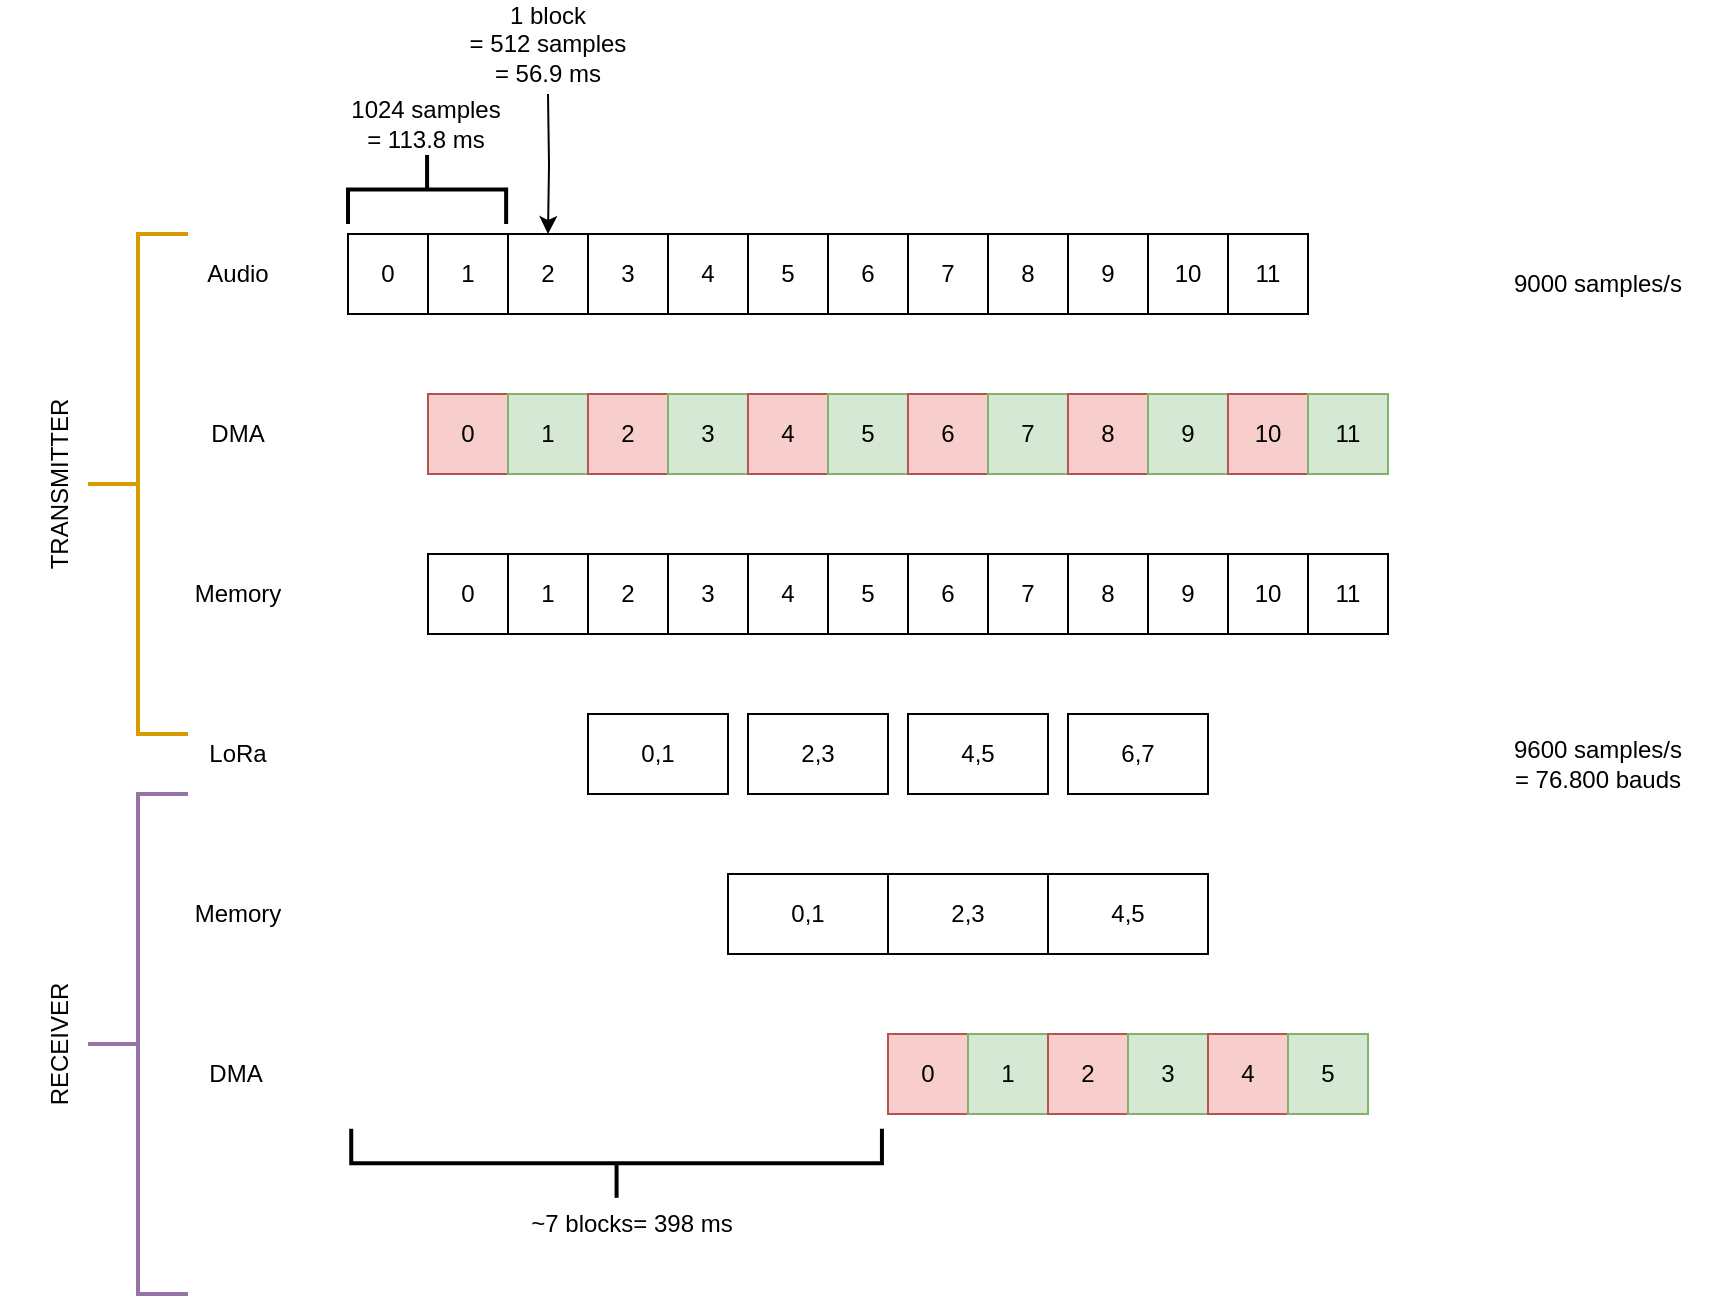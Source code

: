<mxfile version="23.1.5" type="device">
  <diagram name="Página-1" id="NTa9EteKYhwegYTbnGXM">
    <mxGraphModel dx="989" dy="577" grid="1" gridSize="10" guides="1" tooltips="1" connect="1" arrows="1" fold="1" page="1" pageScale="1" pageWidth="827" pageHeight="1169" math="0" shadow="0">
      <root>
        <mxCell id="0" />
        <mxCell id="1" parent="0" />
        <mxCell id="-1qnGdbeByLQLlCPe9Tn-1" value="0" style="rounded=0;whiteSpace=wrap;html=1;" vertex="1" parent="1">
          <mxGeometry x="200" y="160" width="40" height="40" as="geometry" />
        </mxCell>
        <mxCell id="-1qnGdbeByLQLlCPe9Tn-2" value="1" style="rounded=0;whiteSpace=wrap;html=1;" vertex="1" parent="1">
          <mxGeometry x="240" y="160" width="40" height="40" as="geometry" />
        </mxCell>
        <mxCell id="-1qnGdbeByLQLlCPe9Tn-3" value="2" style="rounded=0;whiteSpace=wrap;html=1;" vertex="1" parent="1">
          <mxGeometry x="280" y="160" width="40" height="40" as="geometry" />
        </mxCell>
        <mxCell id="-1qnGdbeByLQLlCPe9Tn-4" value="3" style="rounded=0;whiteSpace=wrap;html=1;" vertex="1" parent="1">
          <mxGeometry x="320" y="160" width="40" height="40" as="geometry" />
        </mxCell>
        <mxCell id="-1qnGdbeByLQLlCPe9Tn-5" value="4" style="rounded=0;whiteSpace=wrap;html=1;" vertex="1" parent="1">
          <mxGeometry x="360" y="160" width="40" height="40" as="geometry" />
        </mxCell>
        <mxCell id="-1qnGdbeByLQLlCPe9Tn-6" value="5" style="rounded=0;whiteSpace=wrap;html=1;" vertex="1" parent="1">
          <mxGeometry x="400" y="160" width="40" height="40" as="geometry" />
        </mxCell>
        <mxCell id="-1qnGdbeByLQLlCPe9Tn-7" value="6" style="rounded=0;whiteSpace=wrap;html=1;" vertex="1" parent="1">
          <mxGeometry x="440" y="160" width="40" height="40" as="geometry" />
        </mxCell>
        <mxCell id="-1qnGdbeByLQLlCPe9Tn-8" value="7" style="rounded=0;whiteSpace=wrap;html=1;" vertex="1" parent="1">
          <mxGeometry x="480" y="160" width="40" height="40" as="geometry" />
        </mxCell>
        <mxCell id="-1qnGdbeByLQLlCPe9Tn-9" value="8" style="rounded=0;whiteSpace=wrap;html=1;" vertex="1" parent="1">
          <mxGeometry x="520" y="160" width="40" height="40" as="geometry" />
        </mxCell>
        <mxCell id="-1qnGdbeByLQLlCPe9Tn-10" value="9" style="rounded=0;whiteSpace=wrap;html=1;" vertex="1" parent="1">
          <mxGeometry x="560" y="160" width="40" height="40" as="geometry" />
        </mxCell>
        <mxCell id="-1qnGdbeByLQLlCPe9Tn-11" value="10" style="rounded=0;whiteSpace=wrap;html=1;" vertex="1" parent="1">
          <mxGeometry x="600" y="160" width="40" height="40" as="geometry" />
        </mxCell>
        <mxCell id="-1qnGdbeByLQLlCPe9Tn-12" value="11" style="rounded=0;whiteSpace=wrap;html=1;" vertex="1" parent="1">
          <mxGeometry x="640" y="160" width="40" height="40" as="geometry" />
        </mxCell>
        <mxCell id="-1qnGdbeByLQLlCPe9Tn-15" value="Audio" style="text;html=1;align=center;verticalAlign=middle;whiteSpace=wrap;rounded=0;" vertex="1" parent="1">
          <mxGeometry x="110" y="160" width="70" height="40" as="geometry" />
        </mxCell>
        <mxCell id="-1qnGdbeByLQLlCPe9Tn-16" value="DMA" style="text;html=1;align=center;verticalAlign=middle;whiteSpace=wrap;rounded=0;" vertex="1" parent="1">
          <mxGeometry x="110" y="240" width="70" height="40" as="geometry" />
        </mxCell>
        <mxCell id="-1qnGdbeByLQLlCPe9Tn-17" value="0" style="rounded=0;whiteSpace=wrap;html=1;fillColor=#f8cecc;strokeColor=#b85450;" vertex="1" parent="1">
          <mxGeometry x="240" y="240" width="40" height="40" as="geometry" />
        </mxCell>
        <mxCell id="-1qnGdbeByLQLlCPe9Tn-18" value="1" style="rounded=0;whiteSpace=wrap;html=1;fillColor=#d5e8d4;strokeColor=#82b366;" vertex="1" parent="1">
          <mxGeometry x="280" y="240" width="40" height="40" as="geometry" />
        </mxCell>
        <mxCell id="-1qnGdbeByLQLlCPe9Tn-19" value="2" style="rounded=0;whiteSpace=wrap;html=1;fillColor=#f8cecc;strokeColor=#b85450;" vertex="1" parent="1">
          <mxGeometry x="320" y="240" width="40" height="40" as="geometry" />
        </mxCell>
        <mxCell id="-1qnGdbeByLQLlCPe9Tn-20" value="3" style="rounded=0;whiteSpace=wrap;html=1;fillColor=#d5e8d4;strokeColor=#82b366;" vertex="1" parent="1">
          <mxGeometry x="360" y="240" width="40" height="40" as="geometry" />
        </mxCell>
        <mxCell id="-1qnGdbeByLQLlCPe9Tn-21" value="4" style="rounded=0;whiteSpace=wrap;html=1;fillColor=#f8cecc;strokeColor=#b85450;" vertex="1" parent="1">
          <mxGeometry x="400" y="240" width="40" height="40" as="geometry" />
        </mxCell>
        <mxCell id="-1qnGdbeByLQLlCPe9Tn-22" value="5" style="rounded=0;whiteSpace=wrap;html=1;fillColor=#d5e8d4;strokeColor=#82b366;" vertex="1" parent="1">
          <mxGeometry x="440" y="240" width="40" height="40" as="geometry" />
        </mxCell>
        <mxCell id="-1qnGdbeByLQLlCPe9Tn-23" value="6" style="rounded=0;whiteSpace=wrap;html=1;fillColor=#f8cecc;strokeColor=#b85450;" vertex="1" parent="1">
          <mxGeometry x="480" y="240" width="40" height="40" as="geometry" />
        </mxCell>
        <mxCell id="-1qnGdbeByLQLlCPe9Tn-24" value="7" style="rounded=0;whiteSpace=wrap;html=1;fillColor=#d5e8d4;strokeColor=#82b366;" vertex="1" parent="1">
          <mxGeometry x="520" y="240" width="40" height="40" as="geometry" />
        </mxCell>
        <mxCell id="-1qnGdbeByLQLlCPe9Tn-25" value="8" style="rounded=0;whiteSpace=wrap;html=1;fillColor=#f8cecc;strokeColor=#b85450;" vertex="1" parent="1">
          <mxGeometry x="560" y="240" width="40" height="40" as="geometry" />
        </mxCell>
        <mxCell id="-1qnGdbeByLQLlCPe9Tn-26" value="9" style="rounded=0;whiteSpace=wrap;html=1;fillColor=#d5e8d4;strokeColor=#82b366;" vertex="1" parent="1">
          <mxGeometry x="600" y="240" width="40" height="40" as="geometry" />
        </mxCell>
        <mxCell id="-1qnGdbeByLQLlCPe9Tn-27" value="10" style="rounded=0;whiteSpace=wrap;html=1;fillColor=#f8cecc;strokeColor=#b85450;" vertex="1" parent="1">
          <mxGeometry x="640" y="240" width="40" height="40" as="geometry" />
        </mxCell>
        <mxCell id="-1qnGdbeByLQLlCPe9Tn-28" value="11" style="rounded=0;whiteSpace=wrap;html=1;fillColor=#d5e8d4;strokeColor=#82b366;" vertex="1" parent="1">
          <mxGeometry x="680" y="240" width="40" height="40" as="geometry" />
        </mxCell>
        <mxCell id="-1qnGdbeByLQLlCPe9Tn-29" value="Memory" style="text;html=1;align=center;verticalAlign=middle;whiteSpace=wrap;rounded=0;" vertex="1" parent="1">
          <mxGeometry x="110" y="320" width="70" height="40" as="geometry" />
        </mxCell>
        <mxCell id="-1qnGdbeByLQLlCPe9Tn-34" value="0" style="rounded=0;whiteSpace=wrap;html=1;" vertex="1" parent="1">
          <mxGeometry x="240" y="320" width="40" height="40" as="geometry" />
        </mxCell>
        <mxCell id="-1qnGdbeByLQLlCPe9Tn-35" value="1" style="rounded=0;whiteSpace=wrap;html=1;" vertex="1" parent="1">
          <mxGeometry x="280" y="320" width="40" height="40" as="geometry" />
        </mxCell>
        <mxCell id="-1qnGdbeByLQLlCPe9Tn-36" value="2" style="rounded=0;whiteSpace=wrap;html=1;" vertex="1" parent="1">
          <mxGeometry x="320" y="320" width="40" height="40" as="geometry" />
        </mxCell>
        <mxCell id="-1qnGdbeByLQLlCPe9Tn-37" value="3" style="rounded=0;whiteSpace=wrap;html=1;" vertex="1" parent="1">
          <mxGeometry x="360" y="320" width="40" height="40" as="geometry" />
        </mxCell>
        <mxCell id="-1qnGdbeByLQLlCPe9Tn-38" value="4" style="rounded=0;whiteSpace=wrap;html=1;" vertex="1" parent="1">
          <mxGeometry x="400" y="320" width="40" height="40" as="geometry" />
        </mxCell>
        <mxCell id="-1qnGdbeByLQLlCPe9Tn-39" value="5" style="rounded=0;whiteSpace=wrap;html=1;" vertex="1" parent="1">
          <mxGeometry x="440" y="320" width="40" height="40" as="geometry" />
        </mxCell>
        <mxCell id="-1qnGdbeByLQLlCPe9Tn-40" value="6" style="rounded=0;whiteSpace=wrap;html=1;" vertex="1" parent="1">
          <mxGeometry x="480" y="320" width="40" height="40" as="geometry" />
        </mxCell>
        <mxCell id="-1qnGdbeByLQLlCPe9Tn-41" value="7" style="rounded=0;whiteSpace=wrap;html=1;" vertex="1" parent="1">
          <mxGeometry x="520" y="320" width="40" height="40" as="geometry" />
        </mxCell>
        <mxCell id="-1qnGdbeByLQLlCPe9Tn-42" value="8" style="rounded=0;whiteSpace=wrap;html=1;" vertex="1" parent="1">
          <mxGeometry x="560" y="320" width="40" height="40" as="geometry" />
        </mxCell>
        <mxCell id="-1qnGdbeByLQLlCPe9Tn-43" value="9" style="rounded=0;whiteSpace=wrap;html=1;" vertex="1" parent="1">
          <mxGeometry x="600" y="320" width="40" height="40" as="geometry" />
        </mxCell>
        <mxCell id="-1qnGdbeByLQLlCPe9Tn-44" value="10" style="rounded=0;whiteSpace=wrap;html=1;" vertex="1" parent="1">
          <mxGeometry x="640" y="320" width="40" height="40" as="geometry" />
        </mxCell>
        <mxCell id="-1qnGdbeByLQLlCPe9Tn-45" value="11" style="rounded=0;whiteSpace=wrap;html=1;" vertex="1" parent="1">
          <mxGeometry x="680" y="320" width="40" height="40" as="geometry" />
        </mxCell>
        <mxCell id="-1qnGdbeByLQLlCPe9Tn-46" value="0,1" style="rounded=0;whiteSpace=wrap;html=1;" vertex="1" parent="1">
          <mxGeometry x="320" y="400" width="70" height="40" as="geometry" />
        </mxCell>
        <mxCell id="-1qnGdbeByLQLlCPe9Tn-49" value="LoRa" style="text;html=1;align=center;verticalAlign=middle;whiteSpace=wrap;rounded=0;" vertex="1" parent="1">
          <mxGeometry x="110" y="400" width="70" height="40" as="geometry" />
        </mxCell>
        <mxCell id="-1qnGdbeByLQLlCPe9Tn-50" value="0,1" style="rounded=0;whiteSpace=wrap;html=1;" vertex="1" parent="1">
          <mxGeometry x="390" y="480" width="80" height="40" as="geometry" />
        </mxCell>
        <mxCell id="-1qnGdbeByLQLlCPe9Tn-53" value="Memory" style="text;html=1;align=center;verticalAlign=middle;whiteSpace=wrap;rounded=0;" vertex="1" parent="1">
          <mxGeometry x="110" y="480" width="70" height="40" as="geometry" />
        </mxCell>
        <mxCell id="-1qnGdbeByLQLlCPe9Tn-55" value="" style="strokeWidth=2;html=1;shape=mxgraph.flowchart.annotation_2;align=left;labelPosition=right;pointerEvents=1;fillColor=#ffe6cc;strokeColor=#d79b00;" vertex="1" parent="1">
          <mxGeometry x="70" y="160" width="50" height="250" as="geometry" />
        </mxCell>
        <mxCell id="-1qnGdbeByLQLlCPe9Tn-56" value="" style="strokeWidth=2;html=1;shape=mxgraph.flowchart.annotation_2;align=left;labelPosition=right;pointerEvents=1;fillColor=#e1d5e7;strokeColor=#9673a6;" vertex="1" parent="1">
          <mxGeometry x="70" y="440" width="50" height="250" as="geometry" />
        </mxCell>
        <mxCell id="-1qnGdbeByLQLlCPe9Tn-57" value="TRANSMITTER" style="text;html=1;align=center;verticalAlign=middle;whiteSpace=wrap;rounded=0;fillColor=none;strokeColor=none;horizontal=0;" vertex="1" parent="1">
          <mxGeometry x="26" y="270" width="60" height="30" as="geometry" />
        </mxCell>
        <mxCell id="-1qnGdbeByLQLlCPe9Tn-59" value="RECEIVER" style="text;html=1;align=center;verticalAlign=middle;whiteSpace=wrap;rounded=0;fillColor=none;strokeColor=none;horizontal=0;" vertex="1" parent="1">
          <mxGeometry x="26" y="550" width="60" height="30" as="geometry" />
        </mxCell>
        <mxCell id="-1qnGdbeByLQLlCPe9Tn-60" value="2,3" style="rounded=0;whiteSpace=wrap;html=1;" vertex="1" parent="1">
          <mxGeometry x="400" y="400" width="70" height="40" as="geometry" />
        </mxCell>
        <mxCell id="-1qnGdbeByLQLlCPe9Tn-64" value="4,5" style="rounded=0;whiteSpace=wrap;html=1;" vertex="1" parent="1">
          <mxGeometry x="480" y="400" width="70" height="40" as="geometry" />
        </mxCell>
        <mxCell id="-1qnGdbeByLQLlCPe9Tn-68" value="DMA" style="text;html=1;align=center;verticalAlign=middle;whiteSpace=wrap;rounded=0;" vertex="1" parent="1">
          <mxGeometry x="109" y="560" width="70" height="40" as="geometry" />
        </mxCell>
        <mxCell id="-1qnGdbeByLQLlCPe9Tn-69" value="0" style="rounded=0;whiteSpace=wrap;html=1;fillColor=#f8cecc;strokeColor=#b85450;" vertex="1" parent="1">
          <mxGeometry x="470" y="560" width="40" height="40" as="geometry" />
        </mxCell>
        <mxCell id="-1qnGdbeByLQLlCPe9Tn-70" value="1" style="rounded=0;whiteSpace=wrap;html=1;fillColor=#d5e8d4;strokeColor=#82b366;" vertex="1" parent="1">
          <mxGeometry x="510" y="560" width="40" height="40" as="geometry" />
        </mxCell>
        <mxCell id="-1qnGdbeByLQLlCPe9Tn-71" value="2" style="rounded=0;whiteSpace=wrap;html=1;fillColor=#f8cecc;strokeColor=#b85450;" vertex="1" parent="1">
          <mxGeometry x="550" y="560" width="40" height="40" as="geometry" />
        </mxCell>
        <mxCell id="-1qnGdbeByLQLlCPe9Tn-72" value="3" style="rounded=0;whiteSpace=wrap;html=1;fillColor=#d5e8d4;strokeColor=#82b366;" vertex="1" parent="1">
          <mxGeometry x="590" y="560" width="40" height="40" as="geometry" />
        </mxCell>
        <mxCell id="-1qnGdbeByLQLlCPe9Tn-73" value="4" style="rounded=0;whiteSpace=wrap;html=1;fillColor=#f8cecc;strokeColor=#b85450;" vertex="1" parent="1">
          <mxGeometry x="630" y="560" width="40" height="40" as="geometry" />
        </mxCell>
        <mxCell id="-1qnGdbeByLQLlCPe9Tn-74" value="5" style="rounded=0;whiteSpace=wrap;html=1;fillColor=#d5e8d4;strokeColor=#82b366;" vertex="1" parent="1">
          <mxGeometry x="670" y="560" width="40" height="40" as="geometry" />
        </mxCell>
        <mxCell id="-1qnGdbeByLQLlCPe9Tn-82" value="9000 samples/s" style="text;html=1;align=center;verticalAlign=middle;whiteSpace=wrap;rounded=0;" vertex="1" parent="1">
          <mxGeometry x="760" y="170" width="130" height="30" as="geometry" />
        </mxCell>
        <mxCell id="-1qnGdbeByLQLlCPe9Tn-83" value="9600 samples/s&lt;br&gt;= 76.800 bauds" style="text;html=1;align=center;verticalAlign=middle;whiteSpace=wrap;rounded=0;" vertex="1" parent="1">
          <mxGeometry x="760" y="410" width="130" height="30" as="geometry" />
        </mxCell>
        <mxCell id="-1qnGdbeByLQLlCPe9Tn-84" value="" style="strokeWidth=2;html=1;shape=mxgraph.flowchart.annotation_2;align=left;labelPosition=right;pointerEvents=1;rotation=90;" vertex="1" parent="1">
          <mxGeometry x="222.27" y="98.2" width="34.54" height="79.06" as="geometry" />
        </mxCell>
        <mxCell id="-1qnGdbeByLQLlCPe9Tn-85" value="1024 samples&lt;br&gt;= 113.8 ms" style="text;html=1;align=center;verticalAlign=middle;whiteSpace=wrap;rounded=0;" vertex="1" parent="1">
          <mxGeometry x="189.31" y="90" width="100.46" height="30" as="geometry" />
        </mxCell>
        <mxCell id="-1qnGdbeByLQLlCPe9Tn-86" value="" style="strokeWidth=2;html=1;shape=mxgraph.flowchart.annotation_2;align=left;labelPosition=right;pointerEvents=1;rotation=-90;" vertex="1" parent="1">
          <mxGeometry x="317.02" y="491.97" width="34.54" height="265.35" as="geometry" />
        </mxCell>
        <mxCell id="-1qnGdbeByLQLlCPe9Tn-87" value="~7 blocks= 398 ms" style="text;html=1;align=center;verticalAlign=middle;whiteSpace=wrap;rounded=0;" vertex="1" parent="1">
          <mxGeometry x="270" y="640" width="143.96" height="30" as="geometry" />
        </mxCell>
        <mxCell id="-1qnGdbeByLQLlCPe9Tn-89" value="" style="edgeStyle=orthogonalEdgeStyle;rounded=0;orthogonalLoop=1;jettySize=auto;html=1;entryX=0.5;entryY=0;entryDx=0;entryDy=0;" edge="1" parent="1" target="-1qnGdbeByLQLlCPe9Tn-3">
          <mxGeometry relative="1" as="geometry">
            <mxPoint x="300" y="90" as="sourcePoint" />
          </mxGeometry>
        </mxCell>
        <mxCell id="-1qnGdbeByLQLlCPe9Tn-88" value="1 block &lt;br&gt;= 512 samples &lt;br&gt;= 56.9 ms" style="text;html=1;align=center;verticalAlign=middle;whiteSpace=wrap;rounded=0;" vertex="1" parent="1">
          <mxGeometry x="245" y="50" width="110" height="30" as="geometry" />
        </mxCell>
        <mxCell id="-1qnGdbeByLQLlCPe9Tn-90" value="6,7" style="rounded=0;whiteSpace=wrap;html=1;" vertex="1" parent="1">
          <mxGeometry x="560" y="400" width="70" height="40" as="geometry" />
        </mxCell>
        <mxCell id="-1qnGdbeByLQLlCPe9Tn-91" value="2,3" style="rounded=0;whiteSpace=wrap;html=1;" vertex="1" parent="1">
          <mxGeometry x="470" y="480" width="80" height="40" as="geometry" />
        </mxCell>
        <mxCell id="-1qnGdbeByLQLlCPe9Tn-92" value="4,5" style="rounded=0;whiteSpace=wrap;html=1;" vertex="1" parent="1">
          <mxGeometry x="550" y="480" width="80" height="40" as="geometry" />
        </mxCell>
      </root>
    </mxGraphModel>
  </diagram>
</mxfile>
